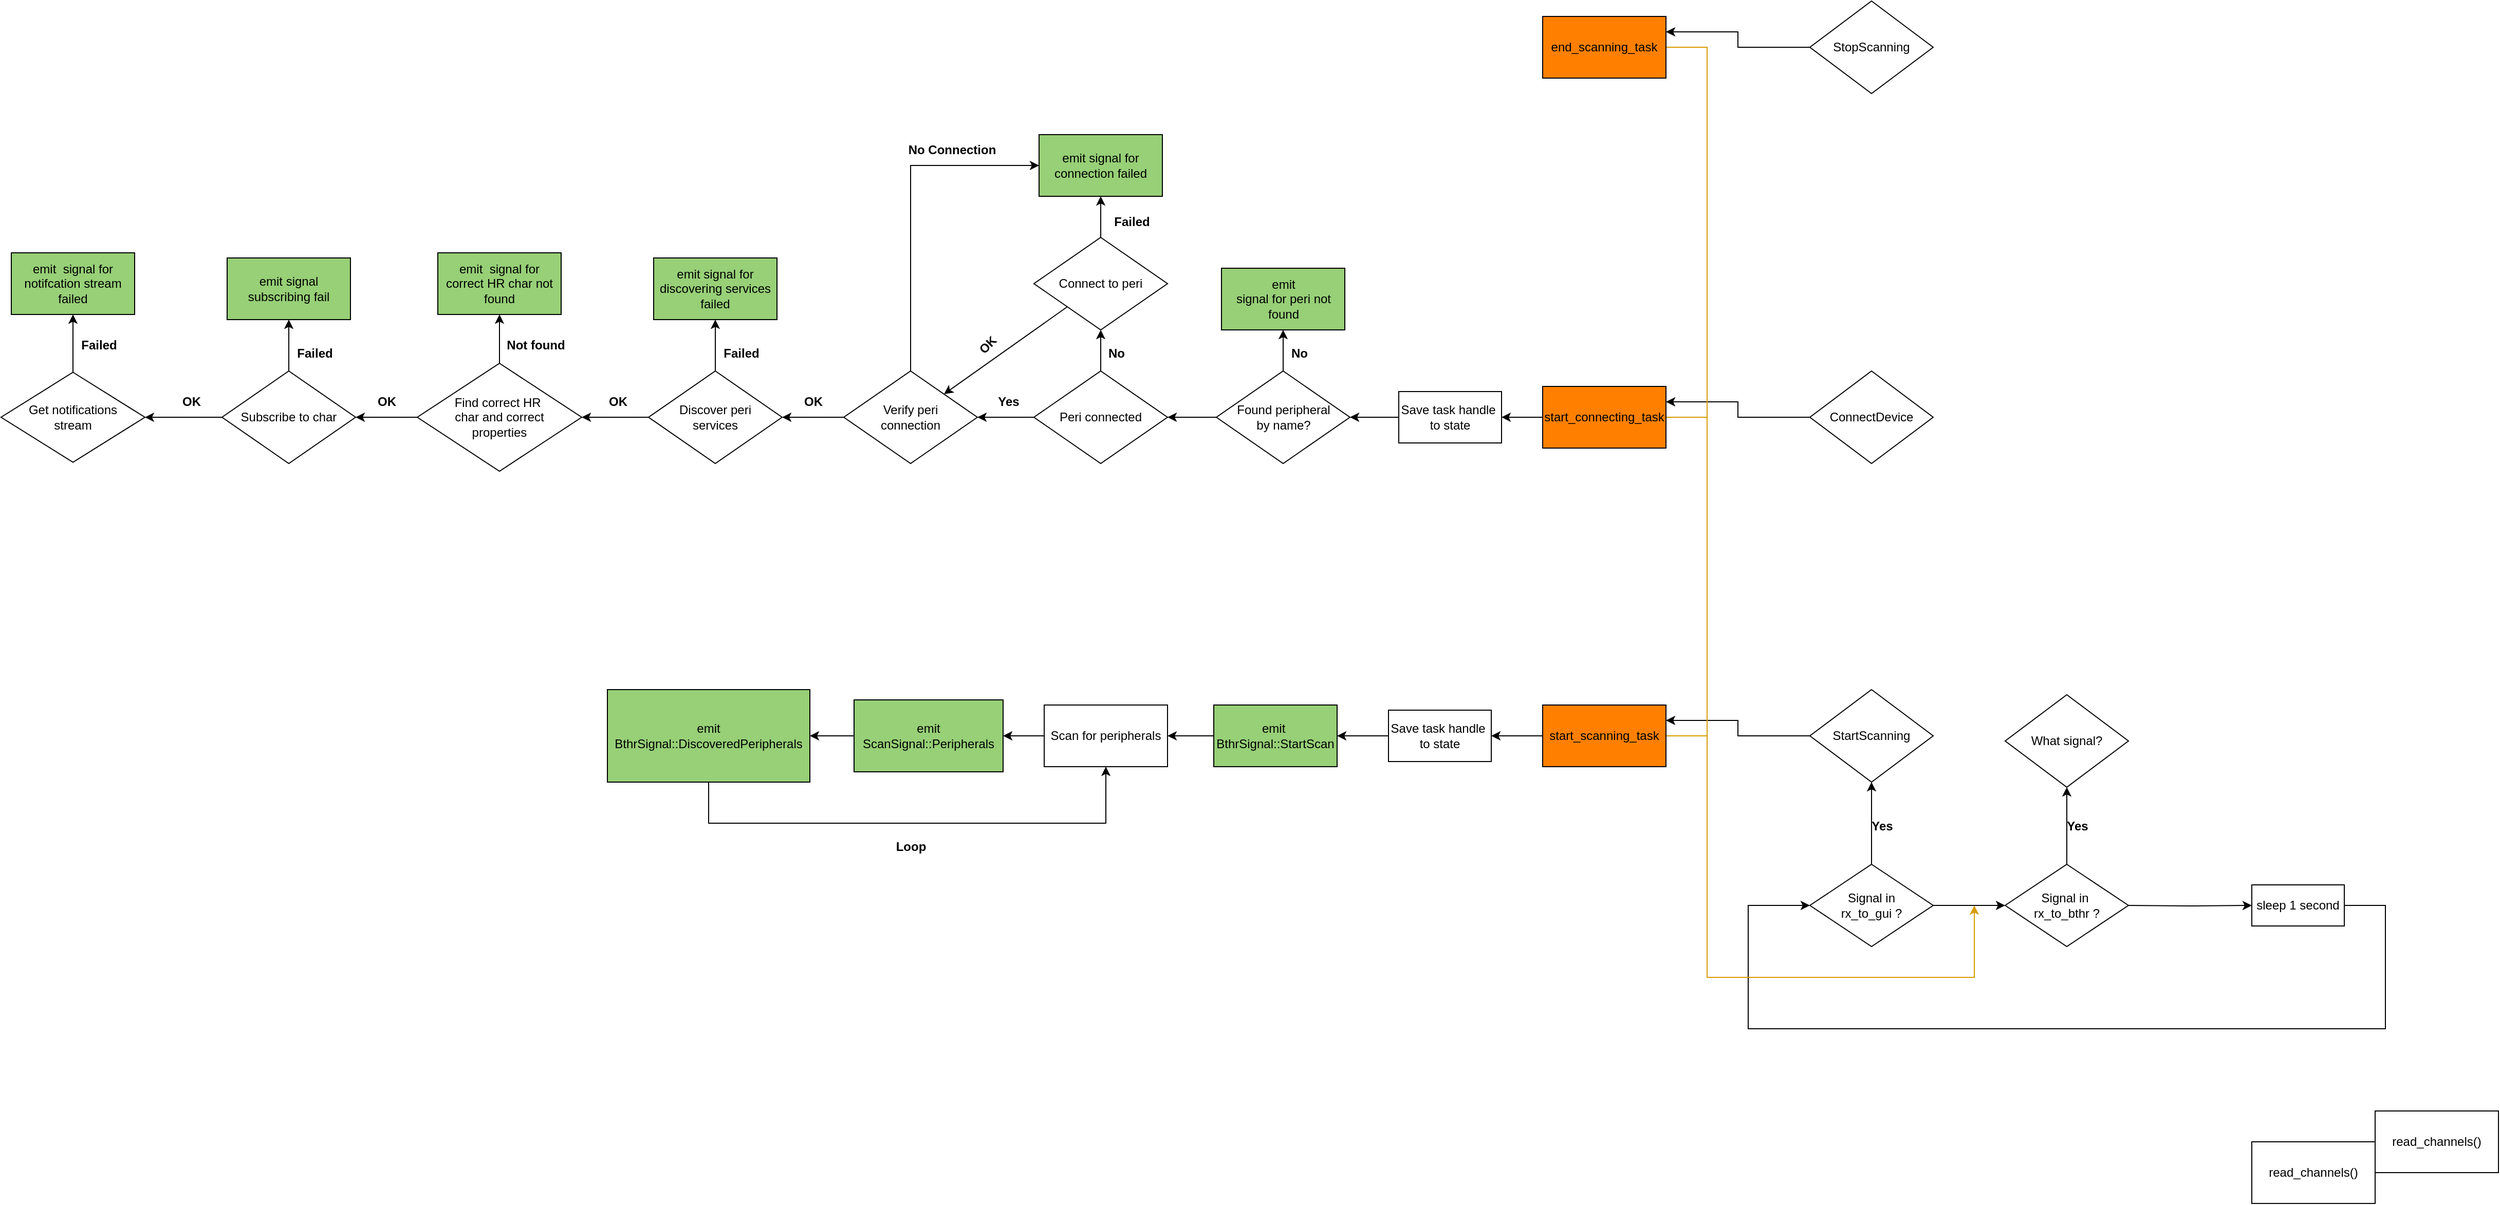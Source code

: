 <mxfile version="24.7.8">
  <diagram name="Page-1" id="8w59rCMsJNte71KDc1Jk">
    <mxGraphModel dx="3134" dy="1846" grid="1" gridSize="10" guides="1" tooltips="1" connect="1" arrows="1" fold="1" page="1" pageScale="1" pageWidth="850" pageHeight="1100" math="0" shadow="0">
      <root>
        <mxCell id="0" />
        <mxCell id="1" parent="0" />
        <mxCell id="6VdlnYM2MI9M8Oquc_70-3" value="read_channels()" style="rounded=0;whiteSpace=wrap;html=1;" vertex="1" parent="1">
          <mxGeometry x="560" y="340" width="120" height="60" as="geometry" />
        </mxCell>
        <mxCell id="6VdlnYM2MI9M8Oquc_70-4" value="read_channels()" style="rounded=0;whiteSpace=wrap;html=1;" vertex="1" parent="1">
          <mxGeometry x="680" y="310" width="120" height="60" as="geometry" />
        </mxCell>
        <mxCell id="6VdlnYM2MI9M8Oquc_70-38" style="edgeStyle=orthogonalEdgeStyle;rounded=0;orthogonalLoop=1;jettySize=auto;html=1;entryX=1;entryY=0.25;entryDx=0;entryDy=0;" edge="1" parent="1" source="6VdlnYM2MI9M8Oquc_70-5" target="6VdlnYM2MI9M8Oquc_70-18">
          <mxGeometry relative="1" as="geometry" />
        </mxCell>
        <mxCell id="6VdlnYM2MI9M8Oquc_70-5" value="StartScanning" style="rhombus;whiteSpace=wrap;html=1;" vertex="1" parent="1">
          <mxGeometry x="130" y="-100" width="120" height="90" as="geometry" />
        </mxCell>
        <mxCell id="6VdlnYM2MI9M8Oquc_70-11" value="" style="edgeStyle=orthogonalEdgeStyle;rounded=0;orthogonalLoop=1;jettySize=auto;html=1;" edge="1" parent="1">
          <mxGeometry relative="1" as="geometry">
            <mxPoint x="250" y="110" as="sourcePoint" />
            <mxPoint x="320" y="110" as="targetPoint" />
          </mxGeometry>
        </mxCell>
        <mxCell id="6VdlnYM2MI9M8Oquc_70-12" value="" style="edgeStyle=orthogonalEdgeStyle;rounded=0;orthogonalLoop=1;jettySize=auto;html=1;" edge="1" parent="1" target="6VdlnYM2MI9M8Oquc_70-8">
          <mxGeometry relative="1" as="geometry">
            <mxPoint x="440" y="110" as="sourcePoint" />
          </mxGeometry>
        </mxCell>
        <mxCell id="6VdlnYM2MI9M8Oquc_70-9" style="edgeStyle=orthogonalEdgeStyle;rounded=0;orthogonalLoop=1;jettySize=auto;html=1;entryX=0;entryY=0.5;entryDx=0;entryDy=0;exitX=1;exitY=0.5;exitDx=0;exitDy=0;" edge="1" parent="1" source="6VdlnYM2MI9M8Oquc_70-8">
          <mxGeometry relative="1" as="geometry">
            <mxPoint x="130" y="110" as="targetPoint" />
            <Array as="points">
              <mxPoint x="690" y="110" />
              <mxPoint x="690" y="230" />
              <mxPoint x="70" y="230" />
              <mxPoint x="70" y="110" />
            </Array>
          </mxGeometry>
        </mxCell>
        <mxCell id="6VdlnYM2MI9M8Oquc_70-8" value="sleep 1 second" style="rounded=0;whiteSpace=wrap;html=1;" vertex="1" parent="1">
          <mxGeometry x="560" y="90" width="90" height="40" as="geometry" />
        </mxCell>
        <mxCell id="6VdlnYM2MI9M8Oquc_70-13" value="What signal?" style="rhombus;whiteSpace=wrap;html=1;" vertex="1" parent="1">
          <mxGeometry x="320" y="-95" width="120" height="90" as="geometry" />
        </mxCell>
        <mxCell id="6VdlnYM2MI9M8Oquc_70-40" style="edgeStyle=orthogonalEdgeStyle;rounded=0;orthogonalLoop=1;jettySize=auto;html=1;exitX=0;exitY=0.5;exitDx=0;exitDy=0;entryX=1;entryY=0.25;entryDx=0;entryDy=0;" edge="1" parent="1" source="6VdlnYM2MI9M8Oquc_70-16" target="6VdlnYM2MI9M8Oquc_70-29">
          <mxGeometry relative="1" as="geometry" />
        </mxCell>
        <mxCell id="6VdlnYM2MI9M8Oquc_70-16" value="StopScanning" style="rhombus;whiteSpace=wrap;html=1;" vertex="1" parent="1">
          <mxGeometry x="130" y="-770" width="120" height="90" as="geometry" />
        </mxCell>
        <mxCell id="6VdlnYM2MI9M8Oquc_70-39" style="edgeStyle=orthogonalEdgeStyle;rounded=0;orthogonalLoop=1;jettySize=auto;html=1;exitX=0;exitY=0.5;exitDx=0;exitDy=0;entryX=1;entryY=0.25;entryDx=0;entryDy=0;" edge="1" parent="1" source="6VdlnYM2MI9M8Oquc_70-17" target="6VdlnYM2MI9M8Oquc_70-28">
          <mxGeometry relative="1" as="geometry" />
        </mxCell>
        <mxCell id="6VdlnYM2MI9M8Oquc_70-17" value="ConnectDevice" style="rhombus;whiteSpace=wrap;html=1;" vertex="1" parent="1">
          <mxGeometry x="130" y="-410" width="120" height="90" as="geometry" />
        </mxCell>
        <mxCell id="6VdlnYM2MI9M8Oquc_70-37" style="edgeStyle=orthogonalEdgeStyle;rounded=0;orthogonalLoop=1;jettySize=auto;html=1;exitX=1;exitY=0.5;exitDx=0;exitDy=0;fillColor=#ffe6cc;strokeColor=#d79b00;endArrow=none;endFill=0;" edge="1" parent="1" source="6VdlnYM2MI9M8Oquc_70-18">
          <mxGeometry relative="1" as="geometry">
            <mxPoint x="30" y="-55" as="targetPoint" />
          </mxGeometry>
        </mxCell>
        <mxCell id="6VdlnYM2MI9M8Oquc_70-58" style="edgeStyle=orthogonalEdgeStyle;rounded=0;orthogonalLoop=1;jettySize=auto;html=1;exitX=0;exitY=0.5;exitDx=0;exitDy=0;entryX=1;entryY=0.5;entryDx=0;entryDy=0;" edge="1" parent="1" source="6VdlnYM2MI9M8Oquc_70-18" target="6VdlnYM2MI9M8Oquc_70-55">
          <mxGeometry relative="1" as="geometry" />
        </mxCell>
        <mxCell id="6VdlnYM2MI9M8Oquc_70-18" value="start_scanning_task" style="rounded=0;whiteSpace=wrap;html=1;fillColor=#FF8000;" vertex="1" parent="1">
          <mxGeometry x="-130" y="-85" width="120" height="60" as="geometry" />
        </mxCell>
        <mxCell id="6VdlnYM2MI9M8Oquc_70-43" value="" style="edgeStyle=orthogonalEdgeStyle;rounded=0;orthogonalLoop=1;jettySize=auto;html=1;" edge="1" parent="1" source="6VdlnYM2MI9M8Oquc_70-19" target="6VdlnYM2MI9M8Oquc_70-42">
          <mxGeometry relative="1" as="geometry" />
        </mxCell>
        <mxCell id="6VdlnYM2MI9M8Oquc_70-19" value="emit&amp;nbsp;&lt;div&gt;BthrSignal::StartScan&lt;/div&gt;" style="rounded=0;whiteSpace=wrap;html=1;fillColor=#97D077;" vertex="1" parent="1">
          <mxGeometry x="-450" y="-85" width="120" height="60" as="geometry" />
        </mxCell>
        <mxCell id="6VdlnYM2MI9M8Oquc_70-24" value="" style="edgeStyle=orthogonalEdgeStyle;rounded=0;orthogonalLoop=1;jettySize=auto;html=1;" edge="1" parent="1" source="6VdlnYM2MI9M8Oquc_70-22" target="6VdlnYM2MI9M8Oquc_70-5">
          <mxGeometry relative="1" as="geometry" />
        </mxCell>
        <mxCell id="6VdlnYM2MI9M8Oquc_70-22" value="Signal in&lt;div&gt;rx_to_gui ?&lt;/div&gt;" style="rhombus;whiteSpace=wrap;html=1;" vertex="1" parent="1">
          <mxGeometry x="130" y="70" width="120" height="80" as="geometry" />
        </mxCell>
        <mxCell id="6VdlnYM2MI9M8Oquc_70-26" value="" style="edgeStyle=orthogonalEdgeStyle;rounded=0;orthogonalLoop=1;jettySize=auto;html=1;" edge="1" parent="1" source="6VdlnYM2MI9M8Oquc_70-23" target="6VdlnYM2MI9M8Oquc_70-13">
          <mxGeometry relative="1" as="geometry" />
        </mxCell>
        <mxCell id="6VdlnYM2MI9M8Oquc_70-23" value="Signal in&amp;nbsp;&lt;div&gt;rx_to_bthr ?&lt;/div&gt;" style="rhombus;whiteSpace=wrap;html=1;" vertex="1" parent="1">
          <mxGeometry x="320" y="70" width="120" height="80" as="geometry" />
        </mxCell>
        <mxCell id="6VdlnYM2MI9M8Oquc_70-25" value="&lt;b&gt;Yes&lt;/b&gt;" style="text;html=1;align=center;verticalAlign=middle;resizable=0;points=[];autosize=1;strokeColor=none;fillColor=none;" vertex="1" parent="1">
          <mxGeometry x="180" y="18" width="40" height="30" as="geometry" />
        </mxCell>
        <mxCell id="6VdlnYM2MI9M8Oquc_70-27" value="&lt;b&gt;Yes&lt;/b&gt;" style="text;html=1;align=center;verticalAlign=middle;resizable=0;points=[];autosize=1;strokeColor=none;fillColor=none;" vertex="1" parent="1">
          <mxGeometry x="370" y="18" width="40" height="30" as="geometry" />
        </mxCell>
        <mxCell id="6VdlnYM2MI9M8Oquc_70-36" style="edgeStyle=orthogonalEdgeStyle;rounded=0;orthogonalLoop=1;jettySize=auto;html=1;exitX=1;exitY=0.5;exitDx=0;exitDy=0;fillColor=#ffe6cc;strokeColor=#d79b00;startArrow=none;startFill=0;endArrow=none;endFill=0;" edge="1" parent="1" source="6VdlnYM2MI9M8Oquc_70-28">
          <mxGeometry relative="1" as="geometry">
            <mxPoint x="30" y="-365" as="targetPoint" />
          </mxGeometry>
        </mxCell>
        <mxCell id="6VdlnYM2MI9M8Oquc_70-78" value="" style="edgeStyle=orthogonalEdgeStyle;rounded=0;orthogonalLoop=1;jettySize=auto;html=1;" edge="1" parent="1" source="6VdlnYM2MI9M8Oquc_70-28" target="6VdlnYM2MI9M8Oquc_70-77">
          <mxGeometry relative="1" as="geometry" />
        </mxCell>
        <mxCell id="6VdlnYM2MI9M8Oquc_70-28" value="start_connecting_task" style="rounded=0;whiteSpace=wrap;html=1;fillColor=#FF8000;" vertex="1" parent="1">
          <mxGeometry x="-130" y="-395" width="120" height="60" as="geometry" />
        </mxCell>
        <mxCell id="6VdlnYM2MI9M8Oquc_70-34" style="edgeStyle=orthogonalEdgeStyle;rounded=0;orthogonalLoop=1;jettySize=auto;html=1;exitX=1;exitY=0.5;exitDx=0;exitDy=0;fillColor=#ffe6cc;strokeColor=#d79b00;" edge="1" parent="1" source="6VdlnYM2MI9M8Oquc_70-29">
          <mxGeometry relative="1" as="geometry">
            <mxPoint x="290" y="110" as="targetPoint" />
            <Array as="points">
              <mxPoint x="30" y="-725" />
              <mxPoint x="30" y="180" />
              <mxPoint x="290" y="180" />
            </Array>
          </mxGeometry>
        </mxCell>
        <mxCell id="6VdlnYM2MI9M8Oquc_70-29" value="end_scanning_task" style="rounded=0;whiteSpace=wrap;html=1;fillColor=#FF8000;perimeter=rectanglePerimeter;" vertex="1" parent="1">
          <mxGeometry x="-130" y="-755" width="120" height="60" as="geometry" />
        </mxCell>
        <mxCell id="6VdlnYM2MI9M8Oquc_70-49" value="" style="edgeStyle=orthogonalEdgeStyle;rounded=0;orthogonalLoop=1;jettySize=auto;html=1;" edge="1" parent="1" source="6VdlnYM2MI9M8Oquc_70-42" target="6VdlnYM2MI9M8Oquc_70-46">
          <mxGeometry relative="1" as="geometry" />
        </mxCell>
        <mxCell id="6VdlnYM2MI9M8Oquc_70-42" value="Scan for peripherals" style="rounded=0;whiteSpace=wrap;html=1;" vertex="1" parent="1">
          <mxGeometry x="-615" y="-85" width="120" height="60" as="geometry" />
        </mxCell>
        <mxCell id="6VdlnYM2MI9M8Oquc_70-50" value="" style="edgeStyle=orthogonalEdgeStyle;rounded=0;orthogonalLoop=1;jettySize=auto;html=1;" edge="1" parent="1" source="6VdlnYM2MI9M8Oquc_70-46" target="6VdlnYM2MI9M8Oquc_70-48">
          <mxGeometry relative="1" as="geometry" />
        </mxCell>
        <mxCell id="6VdlnYM2MI9M8Oquc_70-46" value="emit&lt;div&gt;ScanSignal::Peripherals&lt;/div&gt;" style="rounded=0;whiteSpace=wrap;html=1;fillColor=#97D077;" vertex="1" parent="1">
          <mxGeometry x="-800" y="-90" width="145" height="70" as="geometry" />
        </mxCell>
        <mxCell id="6VdlnYM2MI9M8Oquc_70-51" style="edgeStyle=orthogonalEdgeStyle;rounded=0;orthogonalLoop=1;jettySize=auto;html=1;exitX=0.5;exitY=1;exitDx=0;exitDy=0;entryX=0.5;entryY=1;entryDx=0;entryDy=0;" edge="1" parent="1" source="6VdlnYM2MI9M8Oquc_70-48" target="6VdlnYM2MI9M8Oquc_70-42">
          <mxGeometry relative="1" as="geometry">
            <Array as="points">
              <mxPoint x="-941" y="30" />
              <mxPoint x="-555" y="30" />
            </Array>
          </mxGeometry>
        </mxCell>
        <mxCell id="6VdlnYM2MI9M8Oquc_70-48" value="emit&lt;div&gt;BthrSignal::DiscoveredPeripherals&lt;/div&gt;" style="rounded=0;whiteSpace=wrap;html=1;fillColor=#97D077;" vertex="1" parent="1">
          <mxGeometry x="-1040" y="-100" width="197" height="90" as="geometry" />
        </mxCell>
        <mxCell id="6VdlnYM2MI9M8Oquc_70-52" value="&lt;b&gt;Loop&lt;/b&gt;" style="text;html=1;align=center;verticalAlign=middle;resizable=0;points=[];autosize=1;strokeColor=none;fillColor=none;" vertex="1" parent="1">
          <mxGeometry x="-770" y="38" width="50" height="30" as="geometry" />
        </mxCell>
        <mxCell id="6VdlnYM2MI9M8Oquc_70-61" value="" style="edgeStyle=orthogonalEdgeStyle;rounded=0;orthogonalLoop=1;jettySize=auto;html=1;" edge="1" parent="1" source="6VdlnYM2MI9M8Oquc_70-53" target="6VdlnYM2MI9M8Oquc_70-60">
          <mxGeometry relative="1" as="geometry" />
        </mxCell>
        <mxCell id="6VdlnYM2MI9M8Oquc_70-96" value="" style="edgeStyle=orthogonalEdgeStyle;rounded=0;orthogonalLoop=1;jettySize=auto;html=1;" edge="1" parent="1" source="6VdlnYM2MI9M8Oquc_70-53" target="6VdlnYM2MI9M8Oquc_70-64">
          <mxGeometry relative="1" as="geometry" />
        </mxCell>
        <mxCell id="6VdlnYM2MI9M8Oquc_70-53" value="Found peripheral&lt;div&gt;by name?&lt;/div&gt;" style="rhombus;whiteSpace=wrap;html=1;" vertex="1" parent="1">
          <mxGeometry x="-447.5" y="-410" width="130" height="90" as="geometry" />
        </mxCell>
        <mxCell id="6VdlnYM2MI9M8Oquc_70-59" style="edgeStyle=orthogonalEdgeStyle;rounded=0;orthogonalLoop=1;jettySize=auto;html=1;exitX=0;exitY=0.5;exitDx=0;exitDy=0;entryX=1;entryY=0.5;entryDx=0;entryDy=0;" edge="1" parent="1" source="6VdlnYM2MI9M8Oquc_70-55" target="6VdlnYM2MI9M8Oquc_70-19">
          <mxGeometry relative="1" as="geometry" />
        </mxCell>
        <mxCell id="6VdlnYM2MI9M8Oquc_70-55" value="Save task handle&amp;nbsp;&lt;div&gt;to state&lt;/div&gt;" style="rounded=0;whiteSpace=wrap;html=1;" vertex="1" parent="1">
          <mxGeometry x="-280" y="-80" width="100" height="50" as="geometry" />
        </mxCell>
        <mxCell id="6VdlnYM2MI9M8Oquc_70-60" value="emit&lt;div&gt;signal for peri not found&lt;/div&gt;" style="rounded=0;whiteSpace=wrap;html=1;fillColor=#97D077;" vertex="1" parent="1">
          <mxGeometry x="-442.5" y="-510" width="120" height="60" as="geometry" />
        </mxCell>
        <mxCell id="6VdlnYM2MI9M8Oquc_70-62" value="&lt;b&gt;No&lt;/b&gt;" style="text;html=1;align=center;verticalAlign=middle;resizable=0;points=[];autosize=1;strokeColor=none;fillColor=none;" vertex="1" parent="1">
          <mxGeometry x="-387.5" y="-442" width="40" height="30" as="geometry" />
        </mxCell>
        <mxCell id="6VdlnYM2MI9M8Oquc_70-63" value="" style="edgeStyle=orthogonalEdgeStyle;rounded=0;orthogonalLoop=1;jettySize=auto;html=1;" edge="1" parent="1" source="6VdlnYM2MI9M8Oquc_70-64">
          <mxGeometry relative="1" as="geometry">
            <mxPoint x="-560" y="-450" as="targetPoint" />
          </mxGeometry>
        </mxCell>
        <mxCell id="6VdlnYM2MI9M8Oquc_70-87" value="" style="edgeStyle=orthogonalEdgeStyle;rounded=0;orthogonalLoop=1;jettySize=auto;html=1;" edge="1" parent="1" source="6VdlnYM2MI9M8Oquc_70-64" target="6VdlnYM2MI9M8Oquc_70-84">
          <mxGeometry relative="1" as="geometry" />
        </mxCell>
        <mxCell id="6VdlnYM2MI9M8Oquc_70-64" value="Peri connected" style="rhombus;whiteSpace=wrap;html=1;" vertex="1" parent="1">
          <mxGeometry x="-625" y="-410" width="130" height="90" as="geometry" />
        </mxCell>
        <mxCell id="6VdlnYM2MI9M8Oquc_70-66" value="&lt;b&gt;No&lt;/b&gt;" style="text;html=1;align=center;verticalAlign=middle;resizable=0;points=[];autosize=1;strokeColor=none;fillColor=none;" vertex="1" parent="1">
          <mxGeometry x="-565" y="-442" width="40" height="30" as="geometry" />
        </mxCell>
        <mxCell id="6VdlnYM2MI9M8Oquc_70-67" value="" style="edgeStyle=orthogonalEdgeStyle;rounded=0;orthogonalLoop=1;jettySize=auto;html=1;" edge="1" parent="1" source="6VdlnYM2MI9M8Oquc_70-68" target="6VdlnYM2MI9M8Oquc_70-69">
          <mxGeometry relative="1" as="geometry" />
        </mxCell>
        <mxCell id="6VdlnYM2MI9M8Oquc_70-94" value="" style="edgeStyle=orthogonalEdgeStyle;rounded=0;orthogonalLoop=1;jettySize=auto;html=1;" edge="1" parent="1" source="6VdlnYM2MI9M8Oquc_70-68" target="6VdlnYM2MI9M8Oquc_70-72">
          <mxGeometry relative="1" as="geometry" />
        </mxCell>
        <mxCell id="6VdlnYM2MI9M8Oquc_70-68" value="Discover peri&lt;div&gt;services&lt;/div&gt;" style="rhombus;whiteSpace=wrap;html=1;" vertex="1" parent="1">
          <mxGeometry x="-1000" y="-410" width="130" height="90" as="geometry" />
        </mxCell>
        <mxCell id="6VdlnYM2MI9M8Oquc_70-69" value="emit signal for discovering services failed" style="rounded=0;whiteSpace=wrap;html=1;fillColor=#97D077;" vertex="1" parent="1">
          <mxGeometry x="-995" y="-520" width="120" height="60" as="geometry" />
        </mxCell>
        <mxCell id="6VdlnYM2MI9M8Oquc_70-70" value="&lt;b&gt;Failed&lt;/b&gt;" style="text;html=1;align=center;verticalAlign=middle;resizable=0;points=[];autosize=1;strokeColor=none;fillColor=none;" vertex="1" parent="1">
          <mxGeometry x="-940" y="-442" width="60" height="30" as="geometry" />
        </mxCell>
        <mxCell id="6VdlnYM2MI9M8Oquc_70-71" value="" style="edgeStyle=orthogonalEdgeStyle;rounded=0;orthogonalLoop=1;jettySize=auto;html=1;" edge="1" parent="1" source="6VdlnYM2MI9M8Oquc_70-72" target="6VdlnYM2MI9M8Oquc_70-73">
          <mxGeometry relative="1" as="geometry" />
        </mxCell>
        <mxCell id="6VdlnYM2MI9M8Oquc_70-108" value="" style="edgeStyle=orthogonalEdgeStyle;rounded=0;orthogonalLoop=1;jettySize=auto;html=1;" edge="1" parent="1" source="6VdlnYM2MI9M8Oquc_70-72" target="6VdlnYM2MI9M8Oquc_70-100">
          <mxGeometry relative="1" as="geometry" />
        </mxCell>
        <mxCell id="6VdlnYM2MI9M8Oquc_70-72" value="Find correct HR&amp;nbsp;&lt;div&gt;char&amp;nbsp;&lt;span style=&quot;background-color: initial;&quot;&gt;and correct&lt;/span&gt;&lt;div&gt;properties&lt;/div&gt;&lt;/div&gt;" style="rhombus;whiteSpace=wrap;html=1;" vertex="1" parent="1">
          <mxGeometry x="-1225" y="-417.5" width="160" height="105" as="geometry" />
        </mxCell>
        <mxCell id="6VdlnYM2MI9M8Oquc_70-73" value="emit&amp;nbsp; signal for correct HR char not found" style="rounded=0;whiteSpace=wrap;html=1;fillColor=#97D077;" vertex="1" parent="1">
          <mxGeometry x="-1205" y="-525" width="120" height="60" as="geometry" />
        </mxCell>
        <mxCell id="6VdlnYM2MI9M8Oquc_70-74" value="&lt;b&gt;Not found&lt;/b&gt;" style="text;html=1;align=center;verticalAlign=middle;resizable=0;points=[];autosize=1;strokeColor=none;fillColor=none;" vertex="1" parent="1">
          <mxGeometry x="-1150" y="-450" width="80" height="30" as="geometry" />
        </mxCell>
        <mxCell id="6VdlnYM2MI9M8Oquc_70-82" value="" style="edgeStyle=orthogonalEdgeStyle;rounded=0;orthogonalLoop=1;jettySize=auto;html=1;" edge="1" parent="1" source="6VdlnYM2MI9M8Oquc_70-76" target="6VdlnYM2MI9M8Oquc_70-81">
          <mxGeometry relative="1" as="geometry" />
        </mxCell>
        <mxCell id="6VdlnYM2MI9M8Oquc_70-90" style="rounded=0;orthogonalLoop=1;jettySize=auto;html=1;exitX=0;exitY=1;exitDx=0;exitDy=0;entryX=1;entryY=0;entryDx=0;entryDy=0;" edge="1" parent="1" source="6VdlnYM2MI9M8Oquc_70-76" target="6VdlnYM2MI9M8Oquc_70-84">
          <mxGeometry relative="1" as="geometry" />
        </mxCell>
        <mxCell id="6VdlnYM2MI9M8Oquc_70-76" value="Connect to peri" style="rhombus;whiteSpace=wrap;html=1;" vertex="1" parent="1">
          <mxGeometry x="-625" y="-540" width="130" height="90" as="geometry" />
        </mxCell>
        <mxCell id="6VdlnYM2MI9M8Oquc_70-80" style="edgeStyle=orthogonalEdgeStyle;rounded=0;orthogonalLoop=1;jettySize=auto;html=1;exitX=0;exitY=0.5;exitDx=0;exitDy=0;entryX=1;entryY=0.5;entryDx=0;entryDy=0;" edge="1" parent="1" source="6VdlnYM2MI9M8Oquc_70-77" target="6VdlnYM2MI9M8Oquc_70-53">
          <mxGeometry relative="1" as="geometry" />
        </mxCell>
        <mxCell id="6VdlnYM2MI9M8Oquc_70-77" value="Save task handle&amp;nbsp;&lt;div&gt;to state&lt;/div&gt;" style="rounded=0;whiteSpace=wrap;html=1;" vertex="1" parent="1">
          <mxGeometry x="-270" y="-390" width="100" height="50" as="geometry" />
        </mxCell>
        <mxCell id="6VdlnYM2MI9M8Oquc_70-81" value="emit signal for connection failed" style="rounded=0;whiteSpace=wrap;html=1;fillColor=#97D077;" vertex="1" parent="1">
          <mxGeometry x="-620" y="-640" width="120" height="60" as="geometry" />
        </mxCell>
        <mxCell id="6VdlnYM2MI9M8Oquc_70-83" value="&lt;b&gt;Failed&lt;/b&gt;" style="text;html=1;align=center;verticalAlign=middle;resizable=0;points=[];autosize=1;strokeColor=none;fillColor=none;" vertex="1" parent="1">
          <mxGeometry x="-560" y="-570" width="60" height="30" as="geometry" />
        </mxCell>
        <mxCell id="6VdlnYM2MI9M8Oquc_70-91" style="edgeStyle=orthogonalEdgeStyle;rounded=0;orthogonalLoop=1;jettySize=auto;html=1;exitX=0.5;exitY=0;exitDx=0;exitDy=0;entryX=0;entryY=0.5;entryDx=0;entryDy=0;" edge="1" parent="1" source="6VdlnYM2MI9M8Oquc_70-84" target="6VdlnYM2MI9M8Oquc_70-81">
          <mxGeometry relative="1" as="geometry" />
        </mxCell>
        <mxCell id="6VdlnYM2MI9M8Oquc_70-93" value="" style="edgeStyle=orthogonalEdgeStyle;rounded=0;orthogonalLoop=1;jettySize=auto;html=1;" edge="1" parent="1" source="6VdlnYM2MI9M8Oquc_70-84" target="6VdlnYM2MI9M8Oquc_70-68">
          <mxGeometry relative="1" as="geometry" />
        </mxCell>
        <mxCell id="6VdlnYM2MI9M8Oquc_70-84" value="Verify peri&lt;div&gt;connection&lt;/div&gt;" style="rhombus;whiteSpace=wrap;html=1;" vertex="1" parent="1">
          <mxGeometry x="-810" y="-410" width="130" height="90" as="geometry" />
        </mxCell>
        <mxCell id="6VdlnYM2MI9M8Oquc_70-88" value="&lt;b&gt;OK&lt;/b&gt;" style="text;html=1;align=center;verticalAlign=middle;resizable=0;points=[];autosize=1;strokeColor=none;fillColor=none;rotation=-45;" vertex="1" parent="1">
          <mxGeometry x="-690" y="-450" width="40" height="30" as="geometry" />
        </mxCell>
        <mxCell id="6VdlnYM2MI9M8Oquc_70-89" value="&lt;b&gt;Yes&lt;/b&gt;" style="text;html=1;align=center;verticalAlign=middle;resizable=0;points=[];autosize=1;strokeColor=none;fillColor=none;" vertex="1" parent="1">
          <mxGeometry x="-670" y="-395" width="40" height="30" as="geometry" />
        </mxCell>
        <mxCell id="6VdlnYM2MI9M8Oquc_70-92" value="&lt;b&gt;No Connection&lt;/b&gt;" style="text;html=1;align=center;verticalAlign=middle;resizable=0;points=[];autosize=1;strokeColor=none;fillColor=none;" vertex="1" parent="1">
          <mxGeometry x="-760" y="-640" width="110" height="30" as="geometry" />
        </mxCell>
        <mxCell id="6VdlnYM2MI9M8Oquc_70-95" value="&lt;b&gt;OK&lt;/b&gt;" style="text;html=1;align=center;verticalAlign=middle;resizable=0;points=[];autosize=1;strokeColor=none;fillColor=none;" vertex="1" parent="1">
          <mxGeometry x="-1050" y="-395" width="40" height="30" as="geometry" />
        </mxCell>
        <mxCell id="6VdlnYM2MI9M8Oquc_70-97" value="&lt;b&gt;OK&lt;/b&gt;" style="text;html=1;align=center;verticalAlign=middle;resizable=0;points=[];autosize=1;strokeColor=none;fillColor=none;" vertex="1" parent="1">
          <mxGeometry x="-860" y="-395" width="40" height="30" as="geometry" />
        </mxCell>
        <mxCell id="6VdlnYM2MI9M8Oquc_70-98" value="" style="edgeStyle=orthogonalEdgeStyle;rounded=0;orthogonalLoop=1;jettySize=auto;html=1;" edge="1" parent="1" source="6VdlnYM2MI9M8Oquc_70-100" target="6VdlnYM2MI9M8Oquc_70-101">
          <mxGeometry relative="1" as="geometry" />
        </mxCell>
        <mxCell id="6VdlnYM2MI9M8Oquc_70-99" value="" style="edgeStyle=orthogonalEdgeStyle;rounded=0;orthogonalLoop=1;jettySize=auto;html=1;" edge="1" parent="1" source="6VdlnYM2MI9M8Oquc_70-100" target="6VdlnYM2MI9M8Oquc_70-104">
          <mxGeometry relative="1" as="geometry" />
        </mxCell>
        <mxCell id="6VdlnYM2MI9M8Oquc_70-100" value="Subscribe to char" style="rhombus;whiteSpace=wrap;html=1;" vertex="1" parent="1">
          <mxGeometry x="-1415" y="-410" width="130" height="90" as="geometry" />
        </mxCell>
        <mxCell id="6VdlnYM2MI9M8Oquc_70-101" value="emit signal subscribing fail" style="rounded=0;whiteSpace=wrap;html=1;fillColor=#97D077;" vertex="1" parent="1">
          <mxGeometry x="-1410" y="-520" width="120" height="60" as="geometry" />
        </mxCell>
        <mxCell id="6VdlnYM2MI9M8Oquc_70-102" value="&lt;b&gt;Failed&lt;/b&gt;" style="text;html=1;align=center;verticalAlign=middle;resizable=0;points=[];autosize=1;strokeColor=none;fillColor=none;" vertex="1" parent="1">
          <mxGeometry x="-1355" y="-442" width="60" height="30" as="geometry" />
        </mxCell>
        <mxCell id="6VdlnYM2MI9M8Oquc_70-103" value="" style="edgeStyle=orthogonalEdgeStyle;rounded=0;orthogonalLoop=1;jettySize=auto;html=1;" edge="1" parent="1" source="6VdlnYM2MI9M8Oquc_70-104" target="6VdlnYM2MI9M8Oquc_70-105">
          <mxGeometry relative="1" as="geometry" />
        </mxCell>
        <mxCell id="6VdlnYM2MI9M8Oquc_70-104" value="Get notifications&lt;div&gt;stream&lt;/div&gt;" style="rhombus;whiteSpace=wrap;html=1;" vertex="1" parent="1">
          <mxGeometry x="-1630" y="-408.75" width="140" height="87.5" as="geometry" />
        </mxCell>
        <mxCell id="6VdlnYM2MI9M8Oquc_70-105" value="emit&amp;nbsp; signal for notifcation stream failed" style="rounded=0;whiteSpace=wrap;html=1;fillColor=#97D077;" vertex="1" parent="1">
          <mxGeometry x="-1620" y="-525" width="120" height="60" as="geometry" />
        </mxCell>
        <mxCell id="6VdlnYM2MI9M8Oquc_70-106" value="&lt;b&gt;Failed&lt;/b&gt;" style="text;html=1;align=center;verticalAlign=middle;resizable=0;points=[];autosize=1;strokeColor=none;fillColor=none;" vertex="1" parent="1">
          <mxGeometry x="-1565" y="-450" width="60" height="30" as="geometry" />
        </mxCell>
        <mxCell id="6VdlnYM2MI9M8Oquc_70-107" value="&lt;b&gt;OK&lt;/b&gt;" style="text;html=1;align=center;verticalAlign=middle;resizable=0;points=[];autosize=1;strokeColor=none;fillColor=none;" vertex="1" parent="1">
          <mxGeometry x="-1465" y="-395" width="40" height="30" as="geometry" />
        </mxCell>
        <mxCell id="6VdlnYM2MI9M8Oquc_70-109" value="&lt;b&gt;OK&lt;/b&gt;" style="text;html=1;align=center;verticalAlign=middle;resizable=0;points=[];autosize=1;strokeColor=none;fillColor=none;" vertex="1" parent="1">
          <mxGeometry x="-1275" y="-395" width="40" height="30" as="geometry" />
        </mxCell>
      </root>
    </mxGraphModel>
  </diagram>
</mxfile>
